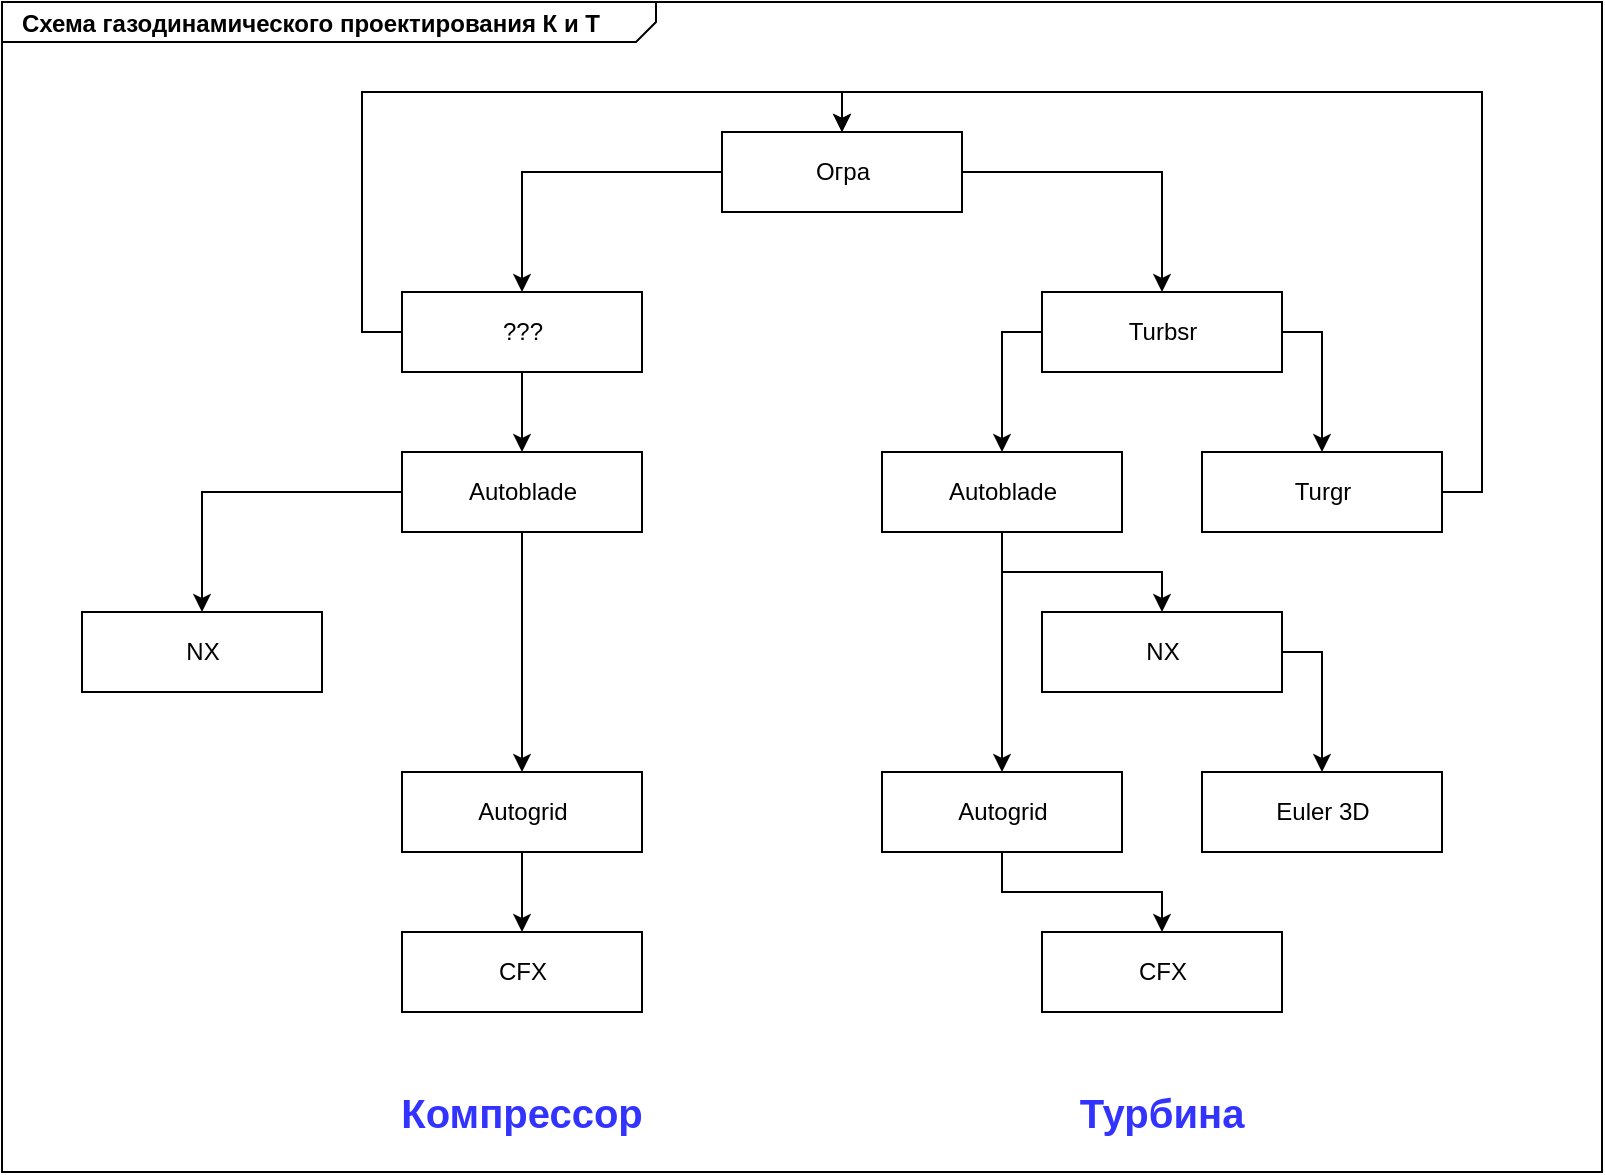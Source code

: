 <mxfile version="15.0.2" type="github">
  <diagram name="Page-1" id="929967ad-93f9-6ef4-fab6-5d389245f69c">
    <mxGraphModel dx="1422" dy="705" grid="1" gridSize="10" guides="1" tooltips="1" connect="1" arrows="1" fold="1" page="1" pageScale="1.5" pageWidth="1169" pageHeight="826" background="none" math="0" shadow="0">
      <root>
        <mxCell id="0" style=";html=1;" />
        <mxCell id="1" style=";html=1;" parent="0" />
        <mxCell id="1672d66443f91eb5-1" value="&lt;p style=&quot;margin: 0px ; margin-top: 4px ; margin-left: 10px ; text-align: left&quot;&gt;&lt;b&gt;Схема газодинамического проектирования К и Т&lt;/b&gt;&lt;/p&gt;" style="html=1;strokeWidth=1;shape=mxgraph.sysml.package;html=1;overflow=fill;whiteSpace=wrap;fillColor=none;gradientColor=none;fontSize=12;align=center;labelX=327.64;" parent="1" vertex="1">
          <mxGeometry x="360" y="295" width="800" height="585" as="geometry" />
        </mxCell>
        <mxCell id="3rrWbV74bHChu7SR7OBz-15" style="edgeStyle=orthogonalEdgeStyle;rounded=0;orthogonalLoop=1;jettySize=auto;html=1;exitX=0;exitY=0.5;exitDx=0;exitDy=0;entryX=0.5;entryY=0;entryDx=0;entryDy=0;" edge="1" parent="1" source="3rrWbV74bHChu7SR7OBz-1" target="3rrWbV74bHChu7SR7OBz-9">
          <mxGeometry relative="1" as="geometry" />
        </mxCell>
        <mxCell id="3rrWbV74bHChu7SR7OBz-20" style="edgeStyle=orthogonalEdgeStyle;rounded=0;orthogonalLoop=1;jettySize=auto;html=1;exitX=1;exitY=0.5;exitDx=0;exitDy=0;entryX=0.5;entryY=0;entryDx=0;entryDy=0;" edge="1" parent="1" source="3rrWbV74bHChu7SR7OBz-1" target="3rrWbV74bHChu7SR7OBz-2">
          <mxGeometry relative="1" as="geometry" />
        </mxCell>
        <mxCell id="3rrWbV74bHChu7SR7OBz-1" value="Огра" style="html=1;" vertex="1" parent="1">
          <mxGeometry x="720" y="360" width="120" height="40" as="geometry" />
        </mxCell>
        <mxCell id="3rrWbV74bHChu7SR7OBz-21" style="edgeStyle=orthogonalEdgeStyle;rounded=0;orthogonalLoop=1;jettySize=auto;html=1;exitX=1;exitY=0.5;exitDx=0;exitDy=0;entryX=0.5;entryY=0;entryDx=0;entryDy=0;" edge="1" parent="1" source="3rrWbV74bHChu7SR7OBz-2" target="3rrWbV74bHChu7SR7OBz-3">
          <mxGeometry relative="1" as="geometry" />
        </mxCell>
        <mxCell id="3rrWbV74bHChu7SR7OBz-24" style="edgeStyle=orthogonalEdgeStyle;rounded=0;orthogonalLoop=1;jettySize=auto;html=1;exitX=0;exitY=0.5;exitDx=0;exitDy=0;entryX=0.5;entryY=0;entryDx=0;entryDy=0;" edge="1" parent="1" source="3rrWbV74bHChu7SR7OBz-2" target="3rrWbV74bHChu7SR7OBz-4">
          <mxGeometry relative="1" as="geometry" />
        </mxCell>
        <mxCell id="3rrWbV74bHChu7SR7OBz-2" value="Turbsr" style="html=1;" vertex="1" parent="1">
          <mxGeometry x="880" y="440" width="120" height="40" as="geometry" />
        </mxCell>
        <mxCell id="3rrWbV74bHChu7SR7OBz-22" style="edgeStyle=orthogonalEdgeStyle;rounded=0;orthogonalLoop=1;jettySize=auto;html=1;exitX=1;exitY=0.5;exitDx=0;exitDy=0;entryX=0.5;entryY=0;entryDx=0;entryDy=0;" edge="1" parent="1" source="3rrWbV74bHChu7SR7OBz-3" target="3rrWbV74bHChu7SR7OBz-1">
          <mxGeometry relative="1" as="geometry" />
        </mxCell>
        <mxCell id="3rrWbV74bHChu7SR7OBz-3" value="Turgr" style="html=1;" vertex="1" parent="1">
          <mxGeometry x="960" y="520" width="120" height="40" as="geometry" />
        </mxCell>
        <mxCell id="3rrWbV74bHChu7SR7OBz-25" style="edgeStyle=orthogonalEdgeStyle;rounded=0;orthogonalLoop=1;jettySize=auto;html=1;exitX=0.5;exitY=1;exitDx=0;exitDy=0;entryX=0.5;entryY=0;entryDx=0;entryDy=0;" edge="1" parent="1" source="3rrWbV74bHChu7SR7OBz-4" target="3rrWbV74bHChu7SR7OBz-5">
          <mxGeometry relative="1" as="geometry" />
        </mxCell>
        <mxCell id="3rrWbV74bHChu7SR7OBz-26" style="edgeStyle=orthogonalEdgeStyle;rounded=0;orthogonalLoop=1;jettySize=auto;html=1;exitX=0.5;exitY=1;exitDx=0;exitDy=0;entryX=0.5;entryY=0;entryDx=0;entryDy=0;" edge="1" parent="1" source="3rrWbV74bHChu7SR7OBz-4" target="3rrWbV74bHChu7SR7OBz-7">
          <mxGeometry relative="1" as="geometry" />
        </mxCell>
        <mxCell id="3rrWbV74bHChu7SR7OBz-4" value="Autoblade" style="html=1;" vertex="1" parent="1">
          <mxGeometry x="800" y="520" width="120" height="40" as="geometry" />
        </mxCell>
        <mxCell id="3rrWbV74bHChu7SR7OBz-27" style="edgeStyle=orthogonalEdgeStyle;rounded=0;orthogonalLoop=1;jettySize=auto;html=1;exitX=1;exitY=0.5;exitDx=0;exitDy=0;entryX=0.5;entryY=0;entryDx=0;entryDy=0;" edge="1" parent="1" source="3rrWbV74bHChu7SR7OBz-5" target="3rrWbV74bHChu7SR7OBz-6">
          <mxGeometry relative="1" as="geometry" />
        </mxCell>
        <mxCell id="3rrWbV74bHChu7SR7OBz-5" value="NX" style="html=1;" vertex="1" parent="1">
          <mxGeometry x="880" y="600" width="120" height="40" as="geometry" />
        </mxCell>
        <mxCell id="3rrWbV74bHChu7SR7OBz-6" value="Euler 3D" style="html=1;" vertex="1" parent="1">
          <mxGeometry x="960" y="680" width="120" height="40" as="geometry" />
        </mxCell>
        <mxCell id="3rrWbV74bHChu7SR7OBz-28" style="edgeStyle=orthogonalEdgeStyle;rounded=0;orthogonalLoop=1;jettySize=auto;html=1;exitX=0.5;exitY=1;exitDx=0;exitDy=0;entryX=0.5;entryY=0;entryDx=0;entryDy=0;" edge="1" parent="1" source="3rrWbV74bHChu7SR7OBz-7" target="3rrWbV74bHChu7SR7OBz-8">
          <mxGeometry relative="1" as="geometry" />
        </mxCell>
        <mxCell id="3rrWbV74bHChu7SR7OBz-7" value="Autogrid" style="html=1;" vertex="1" parent="1">
          <mxGeometry x="800" y="680" width="120" height="40" as="geometry" />
        </mxCell>
        <mxCell id="3rrWbV74bHChu7SR7OBz-8" value="CFX" style="html=1;" vertex="1" parent="1">
          <mxGeometry x="880" y="760" width="120" height="40" as="geometry" />
        </mxCell>
        <mxCell id="3rrWbV74bHChu7SR7OBz-16" style="edgeStyle=orthogonalEdgeStyle;rounded=0;orthogonalLoop=1;jettySize=auto;html=1;exitX=0.5;exitY=1;exitDx=0;exitDy=0;entryX=0.5;entryY=0;entryDx=0;entryDy=0;" edge="1" parent="1" source="3rrWbV74bHChu7SR7OBz-9" target="3rrWbV74bHChu7SR7OBz-11">
          <mxGeometry relative="1" as="geometry" />
        </mxCell>
        <mxCell id="3rrWbV74bHChu7SR7OBz-23" style="edgeStyle=orthogonalEdgeStyle;rounded=0;orthogonalLoop=1;jettySize=auto;html=1;exitX=0;exitY=0.5;exitDx=0;exitDy=0;entryX=0.5;entryY=0;entryDx=0;entryDy=0;" edge="1" parent="1" source="3rrWbV74bHChu7SR7OBz-9" target="3rrWbV74bHChu7SR7OBz-1">
          <mxGeometry relative="1" as="geometry" />
        </mxCell>
        <mxCell id="3rrWbV74bHChu7SR7OBz-9" value="???" style="html=1;" vertex="1" parent="1">
          <mxGeometry x="560" y="440" width="120" height="40" as="geometry" />
        </mxCell>
        <mxCell id="3rrWbV74bHChu7SR7OBz-10" value="NX" style="html=1;" vertex="1" parent="1">
          <mxGeometry x="400" y="600" width="120" height="40" as="geometry" />
        </mxCell>
        <mxCell id="3rrWbV74bHChu7SR7OBz-17" style="edgeStyle=orthogonalEdgeStyle;rounded=0;orthogonalLoop=1;jettySize=auto;html=1;exitX=0.5;exitY=1;exitDx=0;exitDy=0;entryX=0.5;entryY=0;entryDx=0;entryDy=0;" edge="1" parent="1" source="3rrWbV74bHChu7SR7OBz-11" target="3rrWbV74bHChu7SR7OBz-13">
          <mxGeometry relative="1" as="geometry" />
        </mxCell>
        <mxCell id="3rrWbV74bHChu7SR7OBz-18" style="edgeStyle=orthogonalEdgeStyle;rounded=0;orthogonalLoop=1;jettySize=auto;html=1;exitX=0;exitY=0.5;exitDx=0;exitDy=0;entryX=0.5;entryY=0;entryDx=0;entryDy=0;" edge="1" parent="1" source="3rrWbV74bHChu7SR7OBz-11" target="3rrWbV74bHChu7SR7OBz-10">
          <mxGeometry relative="1" as="geometry" />
        </mxCell>
        <mxCell id="3rrWbV74bHChu7SR7OBz-11" value="Autoblade" style="html=1;" vertex="1" parent="1">
          <mxGeometry x="560" y="520" width="120" height="40" as="geometry" />
        </mxCell>
        <mxCell id="3rrWbV74bHChu7SR7OBz-19" style="edgeStyle=orthogonalEdgeStyle;rounded=0;orthogonalLoop=1;jettySize=auto;html=1;exitX=0.5;exitY=1;exitDx=0;exitDy=0;entryX=0.5;entryY=0;entryDx=0;entryDy=0;" edge="1" parent="1" source="3rrWbV74bHChu7SR7OBz-13" target="3rrWbV74bHChu7SR7OBz-14">
          <mxGeometry relative="1" as="geometry" />
        </mxCell>
        <mxCell id="3rrWbV74bHChu7SR7OBz-13" value="Autogrid" style="html=1;" vertex="1" parent="1">
          <mxGeometry x="560" y="680" width="120" height="40" as="geometry" />
        </mxCell>
        <mxCell id="3rrWbV74bHChu7SR7OBz-14" value="CFX" style="html=1;" vertex="1" parent="1">
          <mxGeometry x="560" y="760" width="120" height="40" as="geometry" />
        </mxCell>
        <mxCell id="3rrWbV74bHChu7SR7OBz-29" value="Компрессор" style="text;html=1;strokeColor=none;fillColor=none;align=center;verticalAlign=middle;whiteSpace=wrap;rounded=0;fontSize=20;fontStyle=1;fontColor=#3333FF;" vertex="1" parent="1">
          <mxGeometry x="600" y="840" width="40" height="20" as="geometry" />
        </mxCell>
        <mxCell id="3rrWbV74bHChu7SR7OBz-30" value="Турбина" style="text;html=1;strokeColor=none;fillColor=none;align=center;verticalAlign=middle;whiteSpace=wrap;rounded=0;fontSize=20;fontStyle=1;fontColor=#3333FF;" vertex="1" parent="1">
          <mxGeometry x="920" y="840" width="40" height="20" as="geometry" />
        </mxCell>
      </root>
    </mxGraphModel>
  </diagram>
</mxfile>
